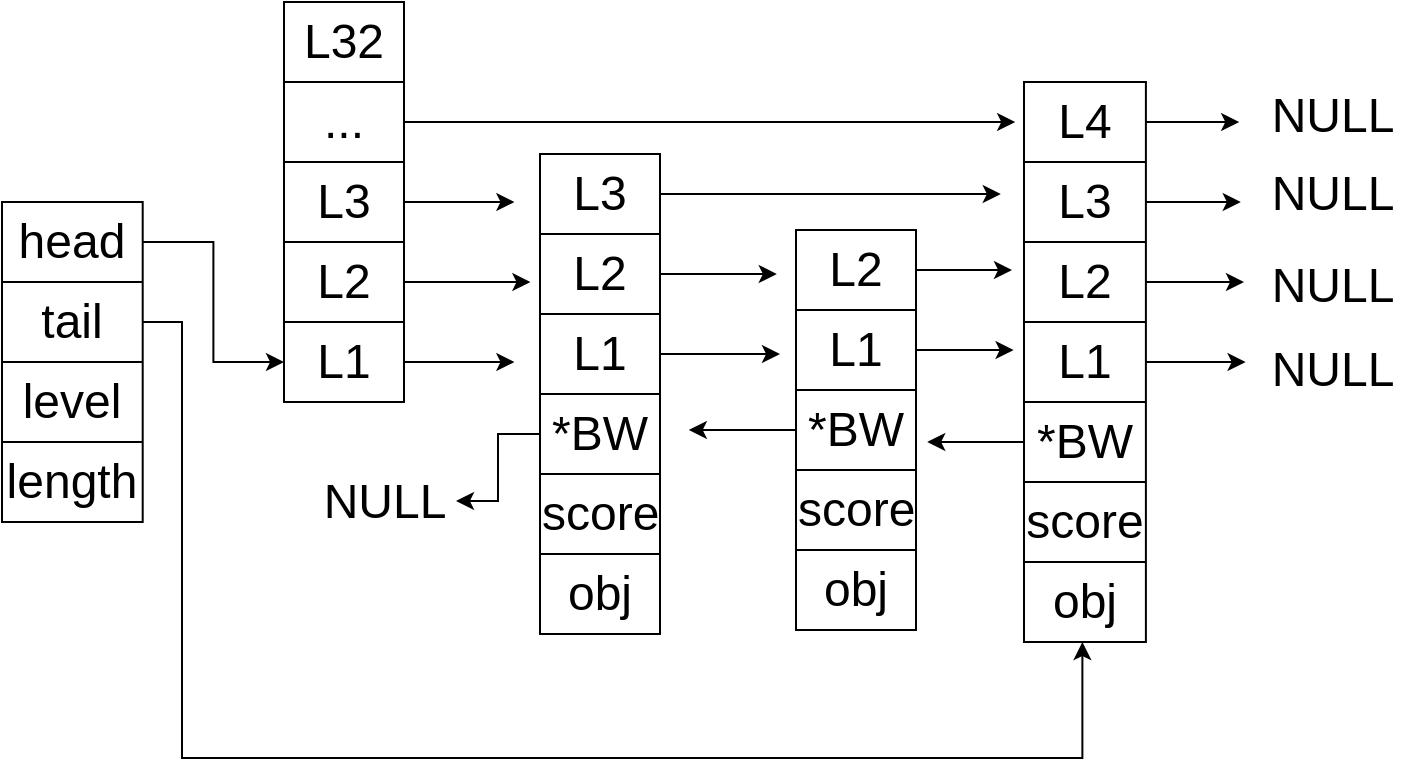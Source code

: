 <mxfile version="17.4.2" type="github">
  <diagram id="BEMWs7EiU-5zdooSxy41" name="Page-1">
    <mxGraphModel dx="1422" dy="762" grid="0" gridSize="10" guides="1" tooltips="1" connect="1" arrows="1" fold="1" page="1" pageScale="1" pageWidth="827" pageHeight="1169" math="0" shadow="0">
      <root>
        <mxCell id="0" />
        <mxCell id="1" parent="0" />
        <mxCell id="kSKVR7nEdQFuoGYjWsU_-153" value="" style="shape=table;startSize=0;container=1;collapsible=0;childLayout=tableLayout;fontSize=24;" vertex="1" parent="1">
          <mxGeometry x="85" y="131" width="70.35" height="160" as="geometry" />
        </mxCell>
        <mxCell id="kSKVR7nEdQFuoGYjWsU_-154" value="" style="shape=tableRow;horizontal=0;startSize=0;swimlaneHead=0;swimlaneBody=0;top=0;left=0;bottom=0;right=0;collapsible=0;dropTarget=0;fillColor=none;points=[[0,0.5],[1,0.5]];portConstraint=eastwest;fontSize=24;" vertex="1" parent="kSKVR7nEdQFuoGYjWsU_-153">
          <mxGeometry width="70.35" height="40" as="geometry" />
        </mxCell>
        <mxCell id="kSKVR7nEdQFuoGYjWsU_-155" value="head" style="shape=partialRectangle;html=1;whiteSpace=wrap;connectable=0;overflow=hidden;fillColor=none;top=0;left=0;bottom=0;right=0;pointerEvents=1;fontSize=24;" vertex="1" parent="kSKVR7nEdQFuoGYjWsU_-154">
          <mxGeometry width="70" height="40" as="geometry">
            <mxRectangle width="70" height="40" as="alternateBounds" />
          </mxGeometry>
        </mxCell>
        <mxCell id="kSKVR7nEdQFuoGYjWsU_-156" value="" style="shape=tableRow;horizontal=0;startSize=0;swimlaneHead=0;swimlaneBody=0;top=0;left=0;bottom=0;right=0;collapsible=0;dropTarget=0;fillColor=none;points=[[0,0.5],[1,0.5]];portConstraint=eastwest;fontSize=24;" vertex="1" parent="kSKVR7nEdQFuoGYjWsU_-153">
          <mxGeometry y="40" width="70.35" height="40" as="geometry" />
        </mxCell>
        <mxCell id="kSKVR7nEdQFuoGYjWsU_-157" value="tail" style="shape=partialRectangle;html=1;whiteSpace=wrap;connectable=0;overflow=hidden;fillColor=none;top=0;left=0;bottom=0;right=0;pointerEvents=1;fontSize=24;" vertex="1" parent="kSKVR7nEdQFuoGYjWsU_-156">
          <mxGeometry width="70" height="40" as="geometry">
            <mxRectangle width="70" height="40" as="alternateBounds" />
          </mxGeometry>
        </mxCell>
        <mxCell id="kSKVR7nEdQFuoGYjWsU_-158" value="" style="shape=tableRow;horizontal=0;startSize=0;swimlaneHead=0;swimlaneBody=0;top=0;left=0;bottom=0;right=0;collapsible=0;dropTarget=0;fillColor=none;points=[[0,0.5],[1,0.5]];portConstraint=eastwest;fontSize=24;" vertex="1" parent="kSKVR7nEdQFuoGYjWsU_-153">
          <mxGeometry y="80" width="70.35" height="40" as="geometry" />
        </mxCell>
        <mxCell id="kSKVR7nEdQFuoGYjWsU_-159" value="level" style="shape=partialRectangle;html=1;whiteSpace=wrap;connectable=0;overflow=hidden;fillColor=none;top=0;left=0;bottom=0;right=0;pointerEvents=1;fontSize=24;" vertex="1" parent="kSKVR7nEdQFuoGYjWsU_-158">
          <mxGeometry width="70" height="40" as="geometry">
            <mxRectangle width="70" height="40" as="alternateBounds" />
          </mxGeometry>
        </mxCell>
        <mxCell id="kSKVR7nEdQFuoGYjWsU_-160" value="" style="shape=tableRow;horizontal=0;startSize=0;swimlaneHead=0;swimlaneBody=0;top=0;left=0;bottom=0;right=0;collapsible=0;dropTarget=0;fillColor=none;points=[[0,0.5],[1,0.5]];portConstraint=eastwest;fontSize=24;" vertex="1" parent="kSKVR7nEdQFuoGYjWsU_-153">
          <mxGeometry y="120" width="70.35" height="40" as="geometry" />
        </mxCell>
        <mxCell id="kSKVR7nEdQFuoGYjWsU_-161" value="length" style="shape=partialRectangle;html=1;whiteSpace=wrap;connectable=0;overflow=hidden;fillColor=none;top=0;left=0;bottom=0;right=0;pointerEvents=1;fontSize=24;" vertex="1" parent="kSKVR7nEdQFuoGYjWsU_-160">
          <mxGeometry width="70" height="40" as="geometry">
            <mxRectangle width="70" height="40" as="alternateBounds" />
          </mxGeometry>
        </mxCell>
        <mxCell id="kSKVR7nEdQFuoGYjWsU_-162" value="" style="shape=table;startSize=0;container=1;collapsible=0;childLayout=tableLayout;fontSize=24;" vertex="1" parent="1">
          <mxGeometry x="226" y="31" width="60" height="200" as="geometry" />
        </mxCell>
        <mxCell id="kSKVR7nEdQFuoGYjWsU_-163" value="" style="shape=tableRow;horizontal=0;startSize=0;swimlaneHead=0;swimlaneBody=0;top=0;left=0;bottom=0;right=0;collapsible=0;dropTarget=0;fillColor=none;points=[[0,0.5],[1,0.5]];portConstraint=eastwest;fontSize=24;" vertex="1" parent="kSKVR7nEdQFuoGYjWsU_-162">
          <mxGeometry width="60" height="40" as="geometry" />
        </mxCell>
        <mxCell id="kSKVR7nEdQFuoGYjWsU_-164" value="L32" style="shape=partialRectangle;html=1;whiteSpace=wrap;connectable=0;overflow=hidden;fillColor=none;top=0;left=0;bottom=0;right=0;pointerEvents=1;fontSize=24;" vertex="1" parent="kSKVR7nEdQFuoGYjWsU_-163">
          <mxGeometry width="60" height="40" as="geometry">
            <mxRectangle width="60" height="40" as="alternateBounds" />
          </mxGeometry>
        </mxCell>
        <mxCell id="kSKVR7nEdQFuoGYjWsU_-165" value="" style="shape=tableRow;horizontal=0;startSize=0;swimlaneHead=0;swimlaneBody=0;top=0;left=0;bottom=0;right=0;collapsible=0;dropTarget=0;fillColor=none;points=[[0,0.5],[1,0.5]];portConstraint=eastwest;fontSize=24;" vertex="1" parent="kSKVR7nEdQFuoGYjWsU_-162">
          <mxGeometry y="40" width="60" height="40" as="geometry" />
        </mxCell>
        <mxCell id="kSKVR7nEdQFuoGYjWsU_-166" value="..." style="shape=partialRectangle;html=1;whiteSpace=wrap;connectable=0;overflow=hidden;fillColor=none;top=0;left=0;bottom=0;right=0;pointerEvents=1;fontSize=24;" vertex="1" parent="kSKVR7nEdQFuoGYjWsU_-165">
          <mxGeometry width="60" height="40" as="geometry">
            <mxRectangle width="60" height="40" as="alternateBounds" />
          </mxGeometry>
        </mxCell>
        <mxCell id="kSKVR7nEdQFuoGYjWsU_-167" value="" style="shape=tableRow;horizontal=0;startSize=0;swimlaneHead=0;swimlaneBody=0;top=0;left=0;bottom=0;right=0;collapsible=0;dropTarget=0;fillColor=none;points=[[0,0.5],[1,0.5]];portConstraint=eastwest;fontSize=24;" vertex="1" parent="kSKVR7nEdQFuoGYjWsU_-162">
          <mxGeometry y="80" width="60" height="40" as="geometry" />
        </mxCell>
        <mxCell id="kSKVR7nEdQFuoGYjWsU_-168" value="L3" style="shape=partialRectangle;html=1;whiteSpace=wrap;connectable=0;overflow=hidden;fillColor=none;top=0;left=0;bottom=0;right=0;pointerEvents=1;fontSize=24;" vertex="1" parent="kSKVR7nEdQFuoGYjWsU_-167">
          <mxGeometry width="60" height="40" as="geometry">
            <mxRectangle width="60" height="40" as="alternateBounds" />
          </mxGeometry>
        </mxCell>
        <mxCell id="kSKVR7nEdQFuoGYjWsU_-169" value="" style="shape=tableRow;horizontal=0;startSize=0;swimlaneHead=0;swimlaneBody=0;top=0;left=0;bottom=0;right=0;collapsible=0;dropTarget=0;fillColor=none;points=[[0,0.5],[1,0.5]];portConstraint=eastwest;fontSize=24;" vertex="1" parent="kSKVR7nEdQFuoGYjWsU_-162">
          <mxGeometry y="120" width="60" height="40" as="geometry" />
        </mxCell>
        <mxCell id="kSKVR7nEdQFuoGYjWsU_-170" value="L2" style="shape=partialRectangle;html=1;whiteSpace=wrap;connectable=0;overflow=hidden;fillColor=none;top=0;left=0;bottom=0;right=0;pointerEvents=1;fontSize=24;" vertex="1" parent="kSKVR7nEdQFuoGYjWsU_-169">
          <mxGeometry width="60" height="40" as="geometry">
            <mxRectangle width="60" height="40" as="alternateBounds" />
          </mxGeometry>
        </mxCell>
        <mxCell id="kSKVR7nEdQFuoGYjWsU_-171" value="" style="shape=tableRow;horizontal=0;startSize=0;swimlaneHead=0;swimlaneBody=0;top=0;left=0;bottom=0;right=0;collapsible=0;dropTarget=0;fillColor=none;points=[[0,0.5],[1,0.5]];portConstraint=eastwest;fontSize=24;" vertex="1" parent="kSKVR7nEdQFuoGYjWsU_-162">
          <mxGeometry y="160" width="60" height="40" as="geometry" />
        </mxCell>
        <mxCell id="kSKVR7nEdQFuoGYjWsU_-172" value="L1" style="shape=partialRectangle;html=1;whiteSpace=wrap;connectable=0;overflow=hidden;fillColor=none;top=0;left=0;bottom=0;right=0;pointerEvents=1;fontSize=24;" vertex="1" parent="kSKVR7nEdQFuoGYjWsU_-171">
          <mxGeometry width="60" height="40" as="geometry">
            <mxRectangle width="60" height="40" as="alternateBounds" />
          </mxGeometry>
        </mxCell>
        <mxCell id="kSKVR7nEdQFuoGYjWsU_-205" value="" style="shape=table;startSize=0;container=1;collapsible=0;childLayout=tableLayout;fontSize=24;" vertex="1" parent="1">
          <mxGeometry x="354" y="107" width="60" height="240" as="geometry" />
        </mxCell>
        <mxCell id="kSKVR7nEdQFuoGYjWsU_-206" value="" style="shape=tableRow;horizontal=0;startSize=0;swimlaneHead=0;swimlaneBody=0;top=0;left=0;bottom=0;right=0;collapsible=0;dropTarget=0;fillColor=none;points=[[0,0.5],[1,0.5]];portConstraint=eastwest;fontSize=24;" vertex="1" parent="kSKVR7nEdQFuoGYjWsU_-205">
          <mxGeometry width="60" height="40" as="geometry" />
        </mxCell>
        <mxCell id="kSKVR7nEdQFuoGYjWsU_-207" value="L3" style="shape=partialRectangle;html=1;whiteSpace=wrap;connectable=0;overflow=hidden;fillColor=none;top=0;left=0;bottom=0;right=0;pointerEvents=1;fontSize=24;" vertex="1" parent="kSKVR7nEdQFuoGYjWsU_-206">
          <mxGeometry width="60" height="40" as="geometry">
            <mxRectangle width="60" height="40" as="alternateBounds" />
          </mxGeometry>
        </mxCell>
        <mxCell id="kSKVR7nEdQFuoGYjWsU_-208" value="" style="shape=tableRow;horizontal=0;startSize=0;swimlaneHead=0;swimlaneBody=0;top=0;left=0;bottom=0;right=0;collapsible=0;dropTarget=0;fillColor=none;points=[[0,0.5],[1,0.5]];portConstraint=eastwest;fontSize=24;" vertex="1" parent="kSKVR7nEdQFuoGYjWsU_-205">
          <mxGeometry y="40" width="60" height="40" as="geometry" />
        </mxCell>
        <mxCell id="kSKVR7nEdQFuoGYjWsU_-209" value="L2" style="shape=partialRectangle;html=1;whiteSpace=wrap;connectable=0;overflow=hidden;fillColor=none;top=0;left=0;bottom=0;right=0;pointerEvents=1;fontSize=24;" vertex="1" parent="kSKVR7nEdQFuoGYjWsU_-208">
          <mxGeometry width="60" height="40" as="geometry">
            <mxRectangle width="60" height="40" as="alternateBounds" />
          </mxGeometry>
        </mxCell>
        <mxCell id="kSKVR7nEdQFuoGYjWsU_-210" value="" style="shape=tableRow;horizontal=0;startSize=0;swimlaneHead=0;swimlaneBody=0;top=0;left=0;bottom=0;right=0;collapsible=0;dropTarget=0;fillColor=none;points=[[0,0.5],[1,0.5]];portConstraint=eastwest;fontSize=24;" vertex="1" parent="kSKVR7nEdQFuoGYjWsU_-205">
          <mxGeometry y="80" width="60" height="40" as="geometry" />
        </mxCell>
        <mxCell id="kSKVR7nEdQFuoGYjWsU_-211" value="L1" style="shape=partialRectangle;html=1;whiteSpace=wrap;connectable=0;overflow=hidden;fillColor=none;top=0;left=0;bottom=0;right=0;pointerEvents=1;fontSize=24;" vertex="1" parent="kSKVR7nEdQFuoGYjWsU_-210">
          <mxGeometry width="60" height="40" as="geometry">
            <mxRectangle width="60" height="40" as="alternateBounds" />
          </mxGeometry>
        </mxCell>
        <mxCell id="kSKVR7nEdQFuoGYjWsU_-212" value="" style="shape=tableRow;horizontal=0;startSize=0;swimlaneHead=0;swimlaneBody=0;top=0;left=0;bottom=0;right=0;collapsible=0;dropTarget=0;fillColor=none;points=[[0,0.5],[1,0.5]];portConstraint=eastwest;fontSize=24;" vertex="1" parent="kSKVR7nEdQFuoGYjWsU_-205">
          <mxGeometry y="120" width="60" height="40" as="geometry" />
        </mxCell>
        <mxCell id="kSKVR7nEdQFuoGYjWsU_-213" value="*BW" style="shape=partialRectangle;html=1;whiteSpace=wrap;connectable=0;overflow=hidden;fillColor=none;top=0;left=0;bottom=0;right=0;pointerEvents=1;fontSize=24;" vertex="1" parent="kSKVR7nEdQFuoGYjWsU_-212">
          <mxGeometry width="60" height="40" as="geometry">
            <mxRectangle width="60" height="40" as="alternateBounds" />
          </mxGeometry>
        </mxCell>
        <mxCell id="kSKVR7nEdQFuoGYjWsU_-214" value="" style="shape=tableRow;horizontal=0;startSize=0;swimlaneHead=0;swimlaneBody=0;top=0;left=0;bottom=0;right=0;collapsible=0;dropTarget=0;fillColor=none;points=[[0,0.5],[1,0.5]];portConstraint=eastwest;fontSize=24;" vertex="1" parent="kSKVR7nEdQFuoGYjWsU_-205">
          <mxGeometry y="160" width="60" height="40" as="geometry" />
        </mxCell>
        <mxCell id="kSKVR7nEdQFuoGYjWsU_-215" value="score" style="shape=partialRectangle;html=1;whiteSpace=wrap;connectable=0;overflow=hidden;fillColor=none;top=0;left=0;bottom=0;right=0;pointerEvents=1;fontSize=24;" vertex="1" parent="kSKVR7nEdQFuoGYjWsU_-214">
          <mxGeometry width="60" height="40" as="geometry">
            <mxRectangle width="60" height="40" as="alternateBounds" />
          </mxGeometry>
        </mxCell>
        <mxCell id="kSKVR7nEdQFuoGYjWsU_-216" value="" style="shape=tableRow;horizontal=0;startSize=0;swimlaneHead=0;swimlaneBody=0;top=0;left=0;bottom=0;right=0;collapsible=0;dropTarget=0;fillColor=none;points=[[0,0.5],[1,0.5]];portConstraint=eastwest;fontSize=24;" vertex="1" parent="kSKVR7nEdQFuoGYjWsU_-205">
          <mxGeometry y="200" width="60" height="40" as="geometry" />
        </mxCell>
        <mxCell id="kSKVR7nEdQFuoGYjWsU_-217" value="obj" style="shape=partialRectangle;html=1;whiteSpace=wrap;connectable=0;overflow=hidden;fillColor=none;top=0;left=0;bottom=0;right=0;pointerEvents=1;fontSize=24;" vertex="1" parent="kSKVR7nEdQFuoGYjWsU_-216">
          <mxGeometry width="60" height="40" as="geometry">
            <mxRectangle width="60" height="40" as="alternateBounds" />
          </mxGeometry>
        </mxCell>
        <mxCell id="kSKVR7nEdQFuoGYjWsU_-218" value="" style="shape=table;startSize=0;container=1;collapsible=0;childLayout=tableLayout;fontSize=24;" vertex="1" parent="1">
          <mxGeometry x="482" y="145" width="60" height="200" as="geometry" />
        </mxCell>
        <mxCell id="kSKVR7nEdQFuoGYjWsU_-219" value="" style="shape=tableRow;horizontal=0;startSize=0;swimlaneHead=0;swimlaneBody=0;top=0;left=0;bottom=0;right=0;collapsible=0;dropTarget=0;fillColor=none;points=[[0,0.5],[1,0.5]];portConstraint=eastwest;fontSize=24;" vertex="1" parent="kSKVR7nEdQFuoGYjWsU_-218">
          <mxGeometry width="60" height="40" as="geometry" />
        </mxCell>
        <mxCell id="kSKVR7nEdQFuoGYjWsU_-220" value="L2" style="shape=partialRectangle;html=1;whiteSpace=wrap;connectable=0;overflow=hidden;fillColor=none;top=0;left=0;bottom=0;right=0;pointerEvents=1;fontSize=24;" vertex="1" parent="kSKVR7nEdQFuoGYjWsU_-219">
          <mxGeometry width="60" height="40" as="geometry">
            <mxRectangle width="60" height="40" as="alternateBounds" />
          </mxGeometry>
        </mxCell>
        <mxCell id="kSKVR7nEdQFuoGYjWsU_-221" value="" style="shape=tableRow;horizontal=0;startSize=0;swimlaneHead=0;swimlaneBody=0;top=0;left=0;bottom=0;right=0;collapsible=0;dropTarget=0;fillColor=none;points=[[0,0.5],[1,0.5]];portConstraint=eastwest;fontSize=24;" vertex="1" parent="kSKVR7nEdQFuoGYjWsU_-218">
          <mxGeometry y="40" width="60" height="40" as="geometry" />
        </mxCell>
        <mxCell id="kSKVR7nEdQFuoGYjWsU_-222" value="L1" style="shape=partialRectangle;html=1;whiteSpace=wrap;connectable=0;overflow=hidden;fillColor=none;top=0;left=0;bottom=0;right=0;pointerEvents=1;fontSize=24;" vertex="1" parent="kSKVR7nEdQFuoGYjWsU_-221">
          <mxGeometry width="60" height="40" as="geometry">
            <mxRectangle width="60" height="40" as="alternateBounds" />
          </mxGeometry>
        </mxCell>
        <mxCell id="kSKVR7nEdQFuoGYjWsU_-223" value="" style="shape=tableRow;horizontal=0;startSize=0;swimlaneHead=0;swimlaneBody=0;top=0;left=0;bottom=0;right=0;collapsible=0;dropTarget=0;fillColor=none;points=[[0,0.5],[1,0.5]];portConstraint=eastwest;fontSize=24;" vertex="1" parent="kSKVR7nEdQFuoGYjWsU_-218">
          <mxGeometry y="80" width="60" height="40" as="geometry" />
        </mxCell>
        <mxCell id="kSKVR7nEdQFuoGYjWsU_-224" value="*BW" style="shape=partialRectangle;html=1;whiteSpace=wrap;connectable=0;overflow=hidden;fillColor=none;top=0;left=0;bottom=0;right=0;pointerEvents=1;fontSize=24;" vertex="1" parent="kSKVR7nEdQFuoGYjWsU_-223">
          <mxGeometry width="60" height="40" as="geometry">
            <mxRectangle width="60" height="40" as="alternateBounds" />
          </mxGeometry>
        </mxCell>
        <mxCell id="kSKVR7nEdQFuoGYjWsU_-225" value="" style="shape=tableRow;horizontal=0;startSize=0;swimlaneHead=0;swimlaneBody=0;top=0;left=0;bottom=0;right=0;collapsible=0;dropTarget=0;fillColor=none;points=[[0,0.5],[1,0.5]];portConstraint=eastwest;fontSize=24;" vertex="1" parent="kSKVR7nEdQFuoGYjWsU_-218">
          <mxGeometry y="120" width="60" height="40" as="geometry" />
        </mxCell>
        <mxCell id="kSKVR7nEdQFuoGYjWsU_-226" value="score" style="shape=partialRectangle;html=1;whiteSpace=wrap;connectable=0;overflow=hidden;fillColor=none;top=0;left=0;bottom=0;right=0;pointerEvents=1;fontSize=24;" vertex="1" parent="kSKVR7nEdQFuoGYjWsU_-225">
          <mxGeometry width="60" height="40" as="geometry">
            <mxRectangle width="60" height="40" as="alternateBounds" />
          </mxGeometry>
        </mxCell>
        <mxCell id="kSKVR7nEdQFuoGYjWsU_-227" value="" style="shape=tableRow;horizontal=0;startSize=0;swimlaneHead=0;swimlaneBody=0;top=0;left=0;bottom=0;right=0;collapsible=0;dropTarget=0;fillColor=none;points=[[0,0.5],[1,0.5]];portConstraint=eastwest;fontSize=24;" vertex="1" parent="kSKVR7nEdQFuoGYjWsU_-218">
          <mxGeometry y="160" width="60" height="40" as="geometry" />
        </mxCell>
        <mxCell id="kSKVR7nEdQFuoGYjWsU_-228" value="obj" style="shape=partialRectangle;html=1;whiteSpace=wrap;connectable=0;overflow=hidden;fillColor=none;top=0;left=0;bottom=0;right=0;pointerEvents=1;fontSize=24;" vertex="1" parent="kSKVR7nEdQFuoGYjWsU_-227">
          <mxGeometry width="60" height="40" as="geometry">
            <mxRectangle width="60" height="40" as="alternateBounds" />
          </mxGeometry>
        </mxCell>
        <mxCell id="kSKVR7nEdQFuoGYjWsU_-229" value="" style="shape=table;startSize=0;container=1;collapsible=0;childLayout=tableLayout;fontSize=24;" vertex="1" parent="1">
          <mxGeometry x="596" y="71" width="60.95" height="280" as="geometry" />
        </mxCell>
        <mxCell id="kSKVR7nEdQFuoGYjWsU_-230" value="" style="shape=tableRow;horizontal=0;startSize=0;swimlaneHead=0;swimlaneBody=0;top=0;left=0;bottom=0;right=0;collapsible=0;dropTarget=0;fillColor=none;points=[[0,0.5],[1,0.5]];portConstraint=eastwest;fontSize=24;" vertex="1" parent="kSKVR7nEdQFuoGYjWsU_-229">
          <mxGeometry width="60.95" height="40" as="geometry" />
        </mxCell>
        <mxCell id="kSKVR7nEdQFuoGYjWsU_-231" value="L4" style="shape=partialRectangle;html=1;whiteSpace=wrap;connectable=0;overflow=hidden;fillColor=none;top=0;left=0;bottom=0;right=0;pointerEvents=1;fontSize=24;" vertex="1" parent="kSKVR7nEdQFuoGYjWsU_-230">
          <mxGeometry width="61" height="40" as="geometry">
            <mxRectangle width="61" height="40" as="alternateBounds" />
          </mxGeometry>
        </mxCell>
        <mxCell id="kSKVR7nEdQFuoGYjWsU_-232" value="" style="shape=tableRow;horizontal=0;startSize=0;swimlaneHead=0;swimlaneBody=0;top=0;left=0;bottom=0;right=0;collapsible=0;dropTarget=0;fillColor=none;points=[[0,0.5],[1,0.5]];portConstraint=eastwest;fontSize=24;" vertex="1" parent="kSKVR7nEdQFuoGYjWsU_-229">
          <mxGeometry y="40" width="60.95" height="40" as="geometry" />
        </mxCell>
        <mxCell id="kSKVR7nEdQFuoGYjWsU_-233" value="L3" style="shape=partialRectangle;html=1;whiteSpace=wrap;connectable=0;overflow=hidden;fillColor=none;top=0;left=0;bottom=0;right=0;pointerEvents=1;fontSize=24;" vertex="1" parent="kSKVR7nEdQFuoGYjWsU_-232">
          <mxGeometry width="61" height="40" as="geometry">
            <mxRectangle width="61" height="40" as="alternateBounds" />
          </mxGeometry>
        </mxCell>
        <mxCell id="kSKVR7nEdQFuoGYjWsU_-234" value="" style="shape=tableRow;horizontal=0;startSize=0;swimlaneHead=0;swimlaneBody=0;top=0;left=0;bottom=0;right=0;collapsible=0;dropTarget=0;fillColor=none;points=[[0,0.5],[1,0.5]];portConstraint=eastwest;fontSize=24;" vertex="1" parent="kSKVR7nEdQFuoGYjWsU_-229">
          <mxGeometry y="80" width="60.95" height="40" as="geometry" />
        </mxCell>
        <mxCell id="kSKVR7nEdQFuoGYjWsU_-235" value="L2" style="shape=partialRectangle;html=1;whiteSpace=wrap;connectable=0;overflow=hidden;fillColor=none;top=0;left=0;bottom=0;right=0;pointerEvents=1;fontSize=24;" vertex="1" parent="kSKVR7nEdQFuoGYjWsU_-234">
          <mxGeometry width="61" height="40" as="geometry">
            <mxRectangle width="61" height="40" as="alternateBounds" />
          </mxGeometry>
        </mxCell>
        <mxCell id="kSKVR7nEdQFuoGYjWsU_-236" value="" style="shape=tableRow;horizontal=0;startSize=0;swimlaneHead=0;swimlaneBody=0;top=0;left=0;bottom=0;right=0;collapsible=0;dropTarget=0;fillColor=none;points=[[0,0.5],[1,0.5]];portConstraint=eastwest;fontSize=24;" vertex="1" parent="kSKVR7nEdQFuoGYjWsU_-229">
          <mxGeometry y="120" width="60.95" height="40" as="geometry" />
        </mxCell>
        <mxCell id="kSKVR7nEdQFuoGYjWsU_-237" value="L1" style="shape=partialRectangle;html=1;whiteSpace=wrap;connectable=0;overflow=hidden;fillColor=none;top=0;left=0;bottom=0;right=0;pointerEvents=1;fontSize=24;" vertex="1" parent="kSKVR7nEdQFuoGYjWsU_-236">
          <mxGeometry width="61" height="40" as="geometry">
            <mxRectangle width="61" height="40" as="alternateBounds" />
          </mxGeometry>
        </mxCell>
        <mxCell id="kSKVR7nEdQFuoGYjWsU_-238" value="" style="shape=tableRow;horizontal=0;startSize=0;swimlaneHead=0;swimlaneBody=0;top=0;left=0;bottom=0;right=0;collapsible=0;dropTarget=0;fillColor=none;points=[[0,0.5],[1,0.5]];portConstraint=eastwest;fontSize=24;" vertex="1" parent="kSKVR7nEdQFuoGYjWsU_-229">
          <mxGeometry y="160" width="60.95" height="40" as="geometry" />
        </mxCell>
        <mxCell id="kSKVR7nEdQFuoGYjWsU_-239" value="*BW" style="shape=partialRectangle;html=1;whiteSpace=wrap;connectable=0;overflow=hidden;fillColor=none;top=0;left=0;bottom=0;right=0;pointerEvents=1;fontSize=24;" vertex="1" parent="kSKVR7nEdQFuoGYjWsU_-238">
          <mxGeometry width="61" height="40" as="geometry">
            <mxRectangle width="61" height="40" as="alternateBounds" />
          </mxGeometry>
        </mxCell>
        <mxCell id="kSKVR7nEdQFuoGYjWsU_-240" value="" style="shape=tableRow;horizontal=0;startSize=0;swimlaneHead=0;swimlaneBody=0;top=0;left=0;bottom=0;right=0;collapsible=0;dropTarget=0;fillColor=none;points=[[0,0.5],[1,0.5]];portConstraint=eastwest;fontSize=24;" vertex="1" parent="kSKVR7nEdQFuoGYjWsU_-229">
          <mxGeometry y="200" width="60.95" height="40" as="geometry" />
        </mxCell>
        <mxCell id="kSKVR7nEdQFuoGYjWsU_-241" value="score" style="shape=partialRectangle;html=1;whiteSpace=wrap;connectable=0;overflow=hidden;fillColor=none;top=0;left=0;bottom=0;right=0;pointerEvents=1;fontSize=24;" vertex="1" parent="kSKVR7nEdQFuoGYjWsU_-240">
          <mxGeometry width="61" height="40" as="geometry">
            <mxRectangle width="61" height="40" as="alternateBounds" />
          </mxGeometry>
        </mxCell>
        <mxCell id="kSKVR7nEdQFuoGYjWsU_-242" value="" style="shape=tableRow;horizontal=0;startSize=0;swimlaneHead=0;swimlaneBody=0;top=0;left=0;bottom=0;right=0;collapsible=0;dropTarget=0;fillColor=none;points=[[0,0.5],[1,0.5]];portConstraint=eastwest;fontSize=24;" vertex="1" parent="kSKVR7nEdQFuoGYjWsU_-229">
          <mxGeometry y="240" width="60.95" height="40" as="geometry" />
        </mxCell>
        <mxCell id="kSKVR7nEdQFuoGYjWsU_-243" value="obj" style="shape=partialRectangle;html=1;whiteSpace=wrap;connectable=0;overflow=hidden;fillColor=none;top=0;left=0;bottom=0;right=0;pointerEvents=1;fontSize=24;" vertex="1" parent="kSKVR7nEdQFuoGYjWsU_-242">
          <mxGeometry width="61" height="40" as="geometry">
            <mxRectangle width="61" height="40" as="alternateBounds" />
          </mxGeometry>
        </mxCell>
        <mxCell id="kSKVR7nEdQFuoGYjWsU_-244" value="NULL" style="text;html=1;align=center;verticalAlign=middle;resizable=0;points=[];autosize=1;strokeColor=none;fillColor=none;fontSize=24;" vertex="1" parent="1">
          <mxGeometry x="240" y="264" width="72" height="33" as="geometry" />
        </mxCell>
        <mxCell id="kSKVR7nEdQFuoGYjWsU_-245" value="" style="edgeStyle=orthogonalEdgeStyle;rounded=0;orthogonalLoop=1;jettySize=auto;html=1;fontSize=24;" edge="1" parent="1" source="kSKVR7nEdQFuoGYjWsU_-212" target="kSKVR7nEdQFuoGYjWsU_-244">
          <mxGeometry relative="1" as="geometry" />
        </mxCell>
        <mxCell id="kSKVR7nEdQFuoGYjWsU_-246" value="NULL" style="text;html=1;align=center;verticalAlign=middle;resizable=0;points=[];autosize=1;strokeColor=none;fillColor=none;fontSize=24;" vertex="1" parent="1">
          <mxGeometry x="714" y="198" width="72" height="33" as="geometry" />
        </mxCell>
        <mxCell id="kSKVR7nEdQFuoGYjWsU_-247" value="NULL" style="text;html=1;align=center;verticalAlign=middle;resizable=0;points=[];autosize=1;strokeColor=none;fillColor=none;fontSize=24;" vertex="1" parent="1">
          <mxGeometry x="714" y="156" width="72" height="33" as="geometry" />
        </mxCell>
        <mxCell id="kSKVR7nEdQFuoGYjWsU_-248" value="NULL" style="text;html=1;align=center;verticalAlign=middle;resizable=0;points=[];autosize=1;strokeColor=none;fillColor=none;fontSize=24;" vertex="1" parent="1">
          <mxGeometry x="714" y="110" width="72" height="33" as="geometry" />
        </mxCell>
        <mxCell id="kSKVR7nEdQFuoGYjWsU_-249" value="NULL" style="text;html=1;align=center;verticalAlign=middle;resizable=0;points=[];autosize=1;strokeColor=none;fillColor=none;fontSize=24;" vertex="1" parent="1">
          <mxGeometry x="714" y="71" width="72" height="33" as="geometry" />
        </mxCell>
        <mxCell id="kSKVR7nEdQFuoGYjWsU_-250" style="edgeStyle=orthogonalEdgeStyle;rounded=0;orthogonalLoop=1;jettySize=auto;html=1;fontSize=24;" edge="1" parent="1" source="kSKVR7nEdQFuoGYjWsU_-230">
          <mxGeometry relative="1" as="geometry">
            <mxPoint x="703.6" y="91" as="targetPoint" />
          </mxGeometry>
        </mxCell>
        <mxCell id="kSKVR7nEdQFuoGYjWsU_-251" style="edgeStyle=orthogonalEdgeStyle;rounded=0;orthogonalLoop=1;jettySize=auto;html=1;fontSize=24;" edge="1" parent="1" source="kSKVR7nEdQFuoGYjWsU_-232">
          <mxGeometry relative="1" as="geometry">
            <mxPoint x="704.4" y="131" as="targetPoint" />
          </mxGeometry>
        </mxCell>
        <mxCell id="kSKVR7nEdQFuoGYjWsU_-252" style="edgeStyle=orthogonalEdgeStyle;rounded=0;orthogonalLoop=1;jettySize=auto;html=1;fontSize=24;" edge="1" parent="1" source="kSKVR7nEdQFuoGYjWsU_-234">
          <mxGeometry relative="1" as="geometry">
            <mxPoint x="706.0" y="171" as="targetPoint" />
          </mxGeometry>
        </mxCell>
        <mxCell id="kSKVR7nEdQFuoGYjWsU_-253" style="edgeStyle=orthogonalEdgeStyle;rounded=0;orthogonalLoop=1;jettySize=auto;html=1;fontSize=24;" edge="1" parent="1" source="kSKVR7nEdQFuoGYjWsU_-236">
          <mxGeometry relative="1" as="geometry">
            <mxPoint x="706.8" y="211" as="targetPoint" />
          </mxGeometry>
        </mxCell>
        <mxCell id="kSKVR7nEdQFuoGYjWsU_-254" style="edgeStyle=orthogonalEdgeStyle;rounded=0;orthogonalLoop=1;jettySize=auto;html=1;fontSize=24;" edge="1" parent="1" source="kSKVR7nEdQFuoGYjWsU_-154" target="kSKVR7nEdQFuoGYjWsU_-171">
          <mxGeometry relative="1" as="geometry" />
        </mxCell>
        <mxCell id="kSKVR7nEdQFuoGYjWsU_-255" style="edgeStyle=orthogonalEdgeStyle;rounded=0;orthogonalLoop=1;jettySize=auto;html=1;entryX=0.479;entryY=1;entryDx=0;entryDy=0;entryPerimeter=0;fontSize=24;" edge="1" parent="1" source="kSKVR7nEdQFuoGYjWsU_-156" target="kSKVR7nEdQFuoGYjWsU_-242">
          <mxGeometry relative="1" as="geometry">
            <Array as="points">
              <mxPoint x="175" y="191" />
              <mxPoint x="175" y="409" />
              <mxPoint x="625" y="409" />
            </Array>
          </mxGeometry>
        </mxCell>
        <mxCell id="kSKVR7nEdQFuoGYjWsU_-256" style="edgeStyle=orthogonalEdgeStyle;rounded=0;orthogonalLoop=1;jettySize=auto;html=1;fontSize=24;" edge="1" parent="1" source="kSKVR7nEdQFuoGYjWsU_-223">
          <mxGeometry relative="1" as="geometry">
            <mxPoint x="428.4" y="245" as="targetPoint" />
          </mxGeometry>
        </mxCell>
        <mxCell id="kSKVR7nEdQFuoGYjWsU_-257" style="edgeStyle=orthogonalEdgeStyle;rounded=0;orthogonalLoop=1;jettySize=auto;html=1;fontSize=24;" edge="1" parent="1" source="kSKVR7nEdQFuoGYjWsU_-238">
          <mxGeometry relative="1" as="geometry">
            <mxPoint x="547.6" y="251" as="targetPoint" />
          </mxGeometry>
        </mxCell>
        <mxCell id="kSKVR7nEdQFuoGYjWsU_-258" style="edgeStyle=orthogonalEdgeStyle;rounded=0;orthogonalLoop=1;jettySize=auto;html=1;fontSize=24;" edge="1" parent="1" source="kSKVR7nEdQFuoGYjWsU_-169">
          <mxGeometry relative="1" as="geometry">
            <mxPoint x="349.2" y="171" as="targetPoint" />
          </mxGeometry>
        </mxCell>
        <mxCell id="kSKVR7nEdQFuoGYjWsU_-259" style="edgeStyle=orthogonalEdgeStyle;rounded=0;orthogonalLoop=1;jettySize=auto;html=1;fontSize=24;" edge="1" parent="1" source="kSKVR7nEdQFuoGYjWsU_-171">
          <mxGeometry relative="1" as="geometry">
            <mxPoint x="341.2" y="211" as="targetPoint" />
          </mxGeometry>
        </mxCell>
        <mxCell id="kSKVR7nEdQFuoGYjWsU_-260" style="edgeStyle=orthogonalEdgeStyle;rounded=0;orthogonalLoop=1;jettySize=auto;html=1;fontSize=24;" edge="1" parent="1" source="kSKVR7nEdQFuoGYjWsU_-167">
          <mxGeometry relative="1" as="geometry">
            <mxPoint x="341.2" y="131" as="targetPoint" />
          </mxGeometry>
        </mxCell>
        <mxCell id="kSKVR7nEdQFuoGYjWsU_-261" style="edgeStyle=orthogonalEdgeStyle;rounded=0;orthogonalLoop=1;jettySize=auto;html=1;fontSize=24;" edge="1" parent="1" source="kSKVR7nEdQFuoGYjWsU_-165">
          <mxGeometry relative="1" as="geometry">
            <mxPoint x="591.6" y="91" as="targetPoint" />
          </mxGeometry>
        </mxCell>
        <mxCell id="kSKVR7nEdQFuoGYjWsU_-262" style="edgeStyle=orthogonalEdgeStyle;rounded=0;orthogonalLoop=1;jettySize=auto;html=1;fontSize=24;" edge="1" parent="1" source="kSKVR7nEdQFuoGYjWsU_-206">
          <mxGeometry relative="1" as="geometry">
            <mxPoint x="584.4" y="127" as="targetPoint" />
          </mxGeometry>
        </mxCell>
        <mxCell id="kSKVR7nEdQFuoGYjWsU_-263" style="edgeStyle=orthogonalEdgeStyle;rounded=0;orthogonalLoop=1;jettySize=auto;html=1;fontSize=24;" edge="1" parent="1" source="kSKVR7nEdQFuoGYjWsU_-208">
          <mxGeometry relative="1" as="geometry">
            <mxPoint x="472.4" y="167" as="targetPoint" />
          </mxGeometry>
        </mxCell>
        <mxCell id="kSKVR7nEdQFuoGYjWsU_-264" style="edgeStyle=orthogonalEdgeStyle;rounded=0;orthogonalLoop=1;jettySize=auto;html=1;exitX=1;exitY=0.5;exitDx=0;exitDy=0;fontSize=24;" edge="1" parent="1" source="kSKVR7nEdQFuoGYjWsU_-219">
          <mxGeometry relative="1" as="geometry">
            <mxPoint x="590" y="165" as="targetPoint" />
          </mxGeometry>
        </mxCell>
        <mxCell id="kSKVR7nEdQFuoGYjWsU_-265" style="edgeStyle=orthogonalEdgeStyle;rounded=0;orthogonalLoop=1;jettySize=auto;html=1;fontSize=24;" edge="1" parent="1" source="kSKVR7nEdQFuoGYjWsU_-210">
          <mxGeometry relative="1" as="geometry">
            <mxPoint x="474" y="207" as="targetPoint" />
          </mxGeometry>
        </mxCell>
        <mxCell id="kSKVR7nEdQFuoGYjWsU_-266" style="edgeStyle=orthogonalEdgeStyle;rounded=0;orthogonalLoop=1;jettySize=auto;html=1;fontSize=24;" edge="1" parent="1" source="kSKVR7nEdQFuoGYjWsU_-221">
          <mxGeometry relative="1" as="geometry">
            <mxPoint x="590.8" y="205" as="targetPoint" />
          </mxGeometry>
        </mxCell>
      </root>
    </mxGraphModel>
  </diagram>
</mxfile>
